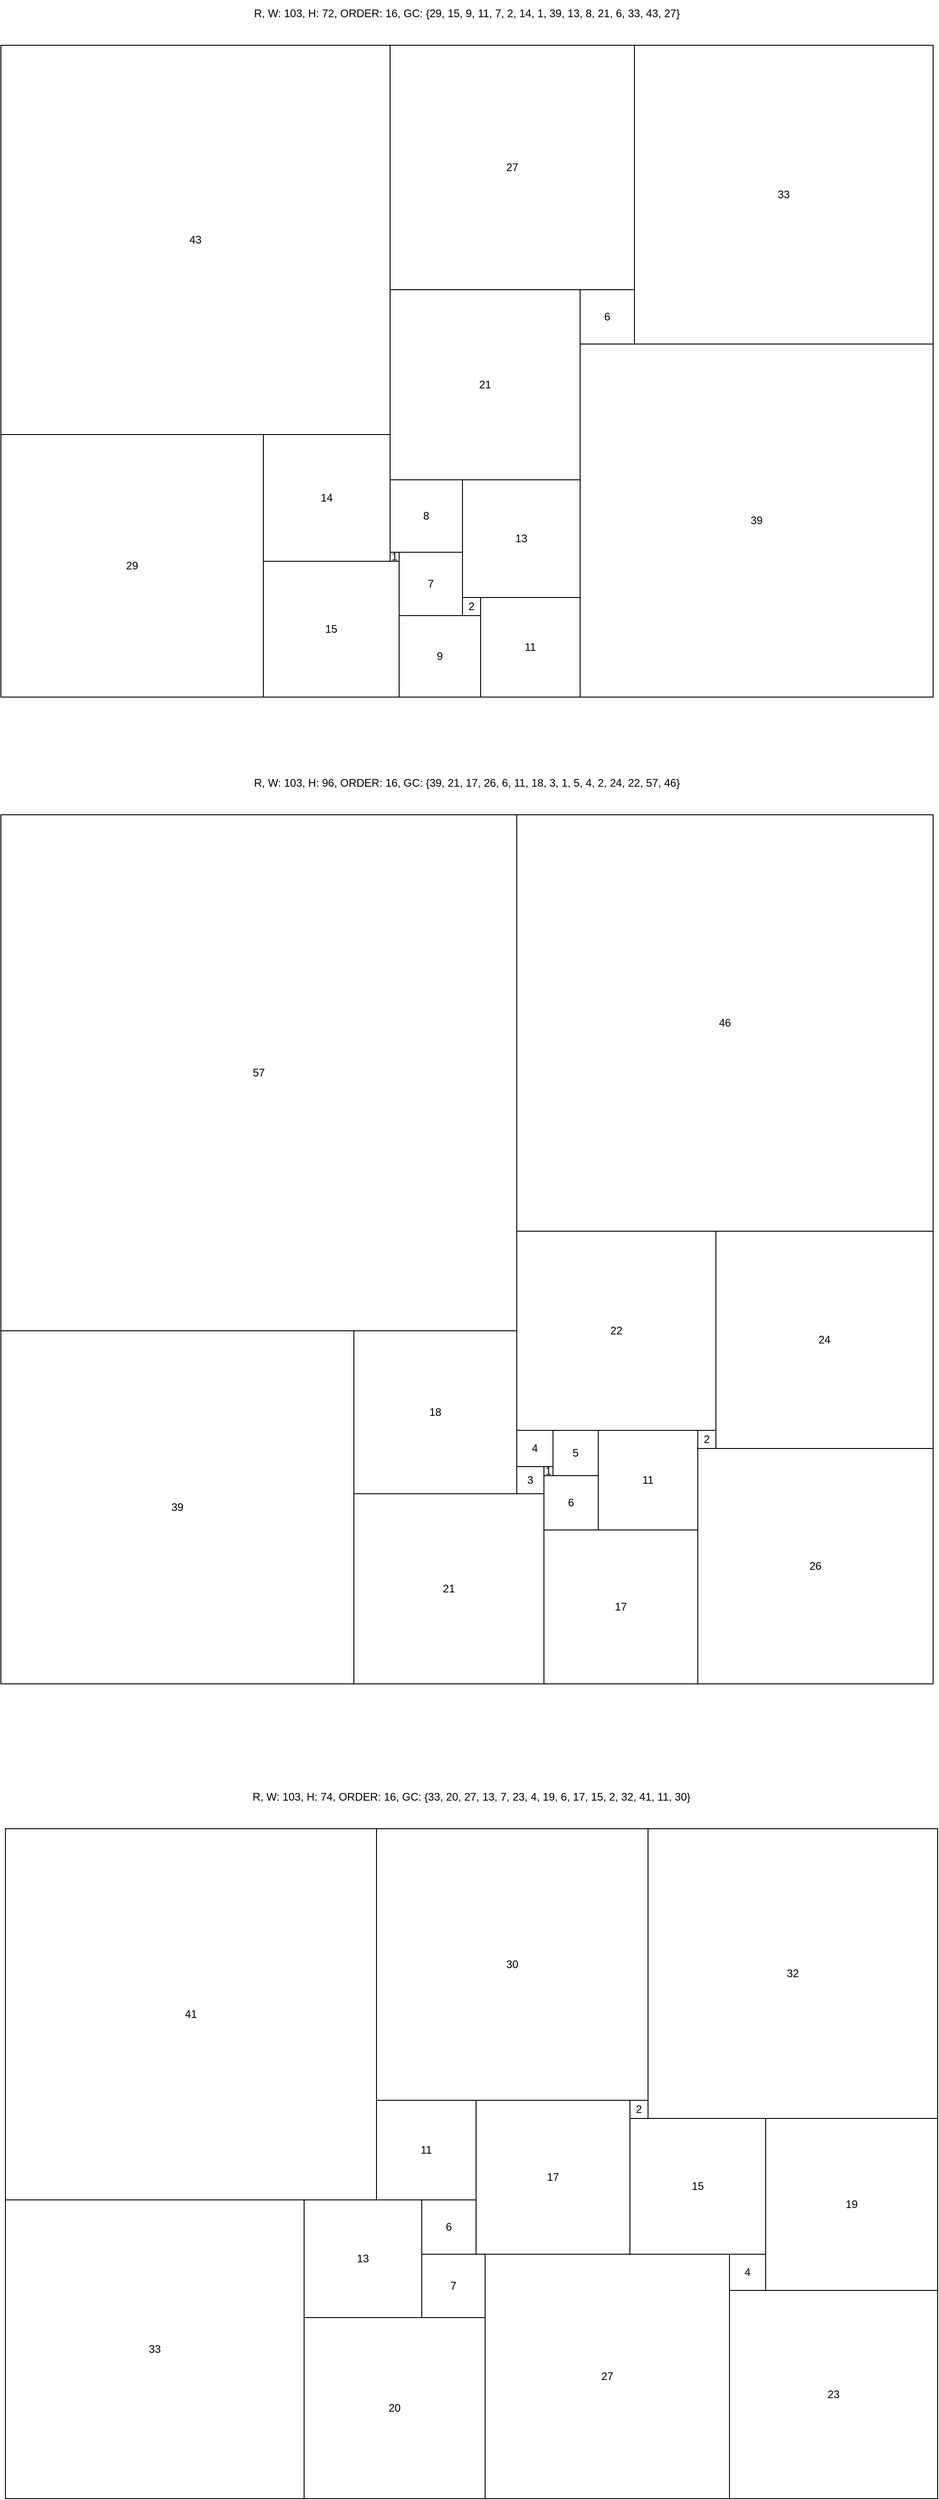 <mxfile version="21.2.1" type="device">
  <diagram name="Page-1" id="H1nZVYqxkzLZFgEqRADx">
    <mxGraphModel dx="1173" dy="2378" grid="1" gridSize="10" guides="1" tooltips="1" connect="1" arrows="1" fold="1" page="1" pageScale="1" pageWidth="850" pageHeight="1100" math="0" shadow="0">
      <root>
        <mxCell id="0" />
        <mxCell id="1" parent="0" />
        <mxCell id="AsBp8XiL8Dx4Y6rQVwFH-4473" value="R, W: 103, H: 72, ORDER: 16, GC: {29, 15, 9, 11, 7, 2, 14, 1, 39, 13, 8, 21, 6, 33, 43, 27} " style="text;html=1;strokeColor=none;fillColor=none;align=center;verticalAlign=middle;whiteSpace=wrap;rounded=0;" parent="1" vertex="1">
          <mxGeometry x="50" width="1030" height="30" as="geometry" />
        </mxCell>
        <mxCell id="AsBp8XiL8Dx4Y6rQVwFH-4558" value="R, W: 103, H: 96, ORDER: 16, GC: {39, 21, 17, 26, 6, 11, 18, 3, 1, 5, 4, 2, 24, 22, 57, 46} " style="text;html=1;strokeColor=none;fillColor=none;align=center;verticalAlign=middle;whiteSpace=wrap;rounded=0;" parent="1" vertex="1">
          <mxGeometry x="50" y="850" width="1030" height="30" as="geometry" />
        </mxCell>
        <mxCell id="AsBp8XiL8Dx4Y6rQVwFH-4643" value="R, W: 103, H: 74, ORDER: 16, GC: {33, 20, 27, 13, 7, 23, 4, 19, 6, 17, 15, 2, 32, 41, 11, 30} " style="text;html=1;strokeColor=none;fillColor=none;align=center;verticalAlign=middle;whiteSpace=wrap;rounded=0;" parent="1" vertex="1">
          <mxGeometry x="55" y="1970" width="1030" height="30" as="geometry" />
        </mxCell>
        <mxCell id="48Amk8JEZeWpcJgRUddv-1" value="" style="group;flipV=1;" vertex="1" connectable="0" parent="1">
          <mxGeometry x="50" y="50" width="1030" height="720" as="geometry" />
        </mxCell>
        <mxCell id="761dnnyQ54j-Cl0NHfQN-4474" value="29" style="rounded=0;whiteSpace=wrap;html=1;" parent="48Amk8JEZeWpcJgRUddv-1" vertex="1">
          <mxGeometry y="430" width="290" height="290" as="geometry" />
        </mxCell>
        <mxCell id="761dnnyQ54j-Cl0NHfQN-4475" value="15" style="rounded=0;whiteSpace=wrap;html=1;" parent="48Amk8JEZeWpcJgRUddv-1" vertex="1">
          <mxGeometry x="290" y="570" width="150" height="150" as="geometry" />
        </mxCell>
        <mxCell id="761dnnyQ54j-Cl0NHfQN-4476" value="9" style="rounded=0;whiteSpace=wrap;html=1;" parent="48Amk8JEZeWpcJgRUddv-1" vertex="1">
          <mxGeometry x="440" y="630" width="90" height="90" as="geometry" />
        </mxCell>
        <mxCell id="761dnnyQ54j-Cl0NHfQN-4477" value="11" style="rounded=0;whiteSpace=wrap;html=1;" parent="48Amk8JEZeWpcJgRUddv-1" vertex="1">
          <mxGeometry x="530" y="610" width="110" height="110" as="geometry" />
        </mxCell>
        <mxCell id="761dnnyQ54j-Cl0NHfQN-4478" value="7" style="rounded=0;whiteSpace=wrap;html=1;" parent="48Amk8JEZeWpcJgRUddv-1" vertex="1">
          <mxGeometry x="440" y="560" width="70" height="70" as="geometry" />
        </mxCell>
        <mxCell id="761dnnyQ54j-Cl0NHfQN-4479" value="2" style="rounded=0;whiteSpace=wrap;html=1;" parent="48Amk8JEZeWpcJgRUddv-1" vertex="1">
          <mxGeometry x="510" y="610" width="20" height="20" as="geometry" />
        </mxCell>
        <mxCell id="761dnnyQ54j-Cl0NHfQN-4480" value="14" style="rounded=0;whiteSpace=wrap;html=1;" parent="48Amk8JEZeWpcJgRUddv-1" vertex="1">
          <mxGeometry x="290" y="430" width="140" height="140" as="geometry" />
        </mxCell>
        <mxCell id="761dnnyQ54j-Cl0NHfQN-4481" value="1" style="rounded=0;whiteSpace=wrap;html=1;" parent="48Amk8JEZeWpcJgRUddv-1" vertex="1">
          <mxGeometry x="430" y="560" width="10" height="10" as="geometry" />
        </mxCell>
        <mxCell id="761dnnyQ54j-Cl0NHfQN-4482" value="39" style="rounded=0;whiteSpace=wrap;html=1;" parent="48Amk8JEZeWpcJgRUddv-1" vertex="1">
          <mxGeometry x="640" y="330" width="390" height="390" as="geometry" />
        </mxCell>
        <mxCell id="761dnnyQ54j-Cl0NHfQN-4483" value="13" style="rounded=0;whiteSpace=wrap;html=1;" parent="48Amk8JEZeWpcJgRUddv-1" vertex="1">
          <mxGeometry x="510" y="480" width="130" height="130" as="geometry" />
        </mxCell>
        <mxCell id="761dnnyQ54j-Cl0NHfQN-4484" value="8" style="rounded=0;whiteSpace=wrap;html=1;" parent="48Amk8JEZeWpcJgRUddv-1" vertex="1">
          <mxGeometry x="430" y="480" width="80" height="80" as="geometry" />
        </mxCell>
        <mxCell id="761dnnyQ54j-Cl0NHfQN-4485" value="21" style="rounded=0;whiteSpace=wrap;html=1;" parent="48Amk8JEZeWpcJgRUddv-1" vertex="1">
          <mxGeometry x="430" y="270" width="210" height="210" as="geometry" />
        </mxCell>
        <mxCell id="761dnnyQ54j-Cl0NHfQN-4486" value="6" style="rounded=0;whiteSpace=wrap;html=1;" parent="48Amk8JEZeWpcJgRUddv-1" vertex="1">
          <mxGeometry x="640" y="270" width="60" height="60" as="geometry" />
        </mxCell>
        <mxCell id="761dnnyQ54j-Cl0NHfQN-4487" value="33" style="rounded=0;whiteSpace=wrap;html=1;" parent="48Amk8JEZeWpcJgRUddv-1" vertex="1">
          <mxGeometry x="700" width="330" height="330" as="geometry" />
        </mxCell>
        <mxCell id="761dnnyQ54j-Cl0NHfQN-4488" value="43" style="rounded=0;whiteSpace=wrap;html=1;" parent="48Amk8JEZeWpcJgRUddv-1" vertex="1">
          <mxGeometry width="430" height="430" as="geometry" />
        </mxCell>
        <mxCell id="761dnnyQ54j-Cl0NHfQN-4489" value="27" style="rounded=0;whiteSpace=wrap;html=1;" parent="48Amk8JEZeWpcJgRUddv-1" vertex="1">
          <mxGeometry x="430" width="270" height="270" as="geometry" />
        </mxCell>
        <mxCell id="48Amk8JEZeWpcJgRUddv-2" value="" style="group;flipV=1;" vertex="1" connectable="0" parent="1">
          <mxGeometry x="50" y="900" width="1030" height="960" as="geometry" />
        </mxCell>
        <mxCell id="761dnnyQ54j-Cl0NHfQN-4559" value="39" style="rounded=0;whiteSpace=wrap;html=1;" parent="48Amk8JEZeWpcJgRUddv-2" vertex="1">
          <mxGeometry y="570" width="390" height="390" as="geometry" />
        </mxCell>
        <mxCell id="761dnnyQ54j-Cl0NHfQN-4560" value="21" style="rounded=0;whiteSpace=wrap;html=1;" parent="48Amk8JEZeWpcJgRUddv-2" vertex="1">
          <mxGeometry x="390" y="750" width="210" height="210" as="geometry" />
        </mxCell>
        <mxCell id="761dnnyQ54j-Cl0NHfQN-4561" value="17" style="rounded=0;whiteSpace=wrap;html=1;" parent="48Amk8JEZeWpcJgRUddv-2" vertex="1">
          <mxGeometry x="600" y="790" width="170" height="170" as="geometry" />
        </mxCell>
        <mxCell id="761dnnyQ54j-Cl0NHfQN-4562" value="26" style="rounded=0;whiteSpace=wrap;html=1;" parent="48Amk8JEZeWpcJgRUddv-2" vertex="1">
          <mxGeometry x="770" y="700" width="260" height="260" as="geometry" />
        </mxCell>
        <mxCell id="761dnnyQ54j-Cl0NHfQN-4563" value="6" style="rounded=0;whiteSpace=wrap;html=1;" parent="48Amk8JEZeWpcJgRUddv-2" vertex="1">
          <mxGeometry x="600" y="730" width="60" height="60" as="geometry" />
        </mxCell>
        <mxCell id="761dnnyQ54j-Cl0NHfQN-4564" value="11" style="rounded=0;whiteSpace=wrap;html=1;" parent="48Amk8JEZeWpcJgRUddv-2" vertex="1">
          <mxGeometry x="660" y="680" width="110" height="110" as="geometry" />
        </mxCell>
        <mxCell id="761dnnyQ54j-Cl0NHfQN-4565" value="18" style="rounded=0;whiteSpace=wrap;html=1;" parent="48Amk8JEZeWpcJgRUddv-2" vertex="1">
          <mxGeometry x="390" y="570" width="180" height="180" as="geometry" />
        </mxCell>
        <mxCell id="761dnnyQ54j-Cl0NHfQN-4566" value="3" style="rounded=0;whiteSpace=wrap;html=1;" parent="48Amk8JEZeWpcJgRUddv-2" vertex="1">
          <mxGeometry x="570" y="720" width="30" height="30" as="geometry" />
        </mxCell>
        <mxCell id="761dnnyQ54j-Cl0NHfQN-4567" value="1" style="rounded=0;whiteSpace=wrap;html=1;" parent="48Amk8JEZeWpcJgRUddv-2" vertex="1">
          <mxGeometry x="600" y="720" width="10" height="10" as="geometry" />
        </mxCell>
        <mxCell id="761dnnyQ54j-Cl0NHfQN-4568" value="5" style="rounded=0;whiteSpace=wrap;html=1;" parent="48Amk8JEZeWpcJgRUddv-2" vertex="1">
          <mxGeometry x="610" y="680" width="50" height="50" as="geometry" />
        </mxCell>
        <mxCell id="761dnnyQ54j-Cl0NHfQN-4569" value="4" style="rounded=0;whiteSpace=wrap;html=1;" parent="48Amk8JEZeWpcJgRUddv-2" vertex="1">
          <mxGeometry x="570" y="680" width="40" height="40" as="geometry" />
        </mxCell>
        <mxCell id="761dnnyQ54j-Cl0NHfQN-4570" value="2" style="rounded=0;whiteSpace=wrap;html=1;" parent="48Amk8JEZeWpcJgRUddv-2" vertex="1">
          <mxGeometry x="770" y="680" width="20" height="20" as="geometry" />
        </mxCell>
        <mxCell id="761dnnyQ54j-Cl0NHfQN-4571" value="24" style="rounded=0;whiteSpace=wrap;html=1;" parent="48Amk8JEZeWpcJgRUddv-2" vertex="1">
          <mxGeometry x="790" y="460" width="240" height="240" as="geometry" />
        </mxCell>
        <mxCell id="761dnnyQ54j-Cl0NHfQN-4572" value="22" style="rounded=0;whiteSpace=wrap;html=1;" parent="48Amk8JEZeWpcJgRUddv-2" vertex="1">
          <mxGeometry x="570" y="460" width="220" height="220" as="geometry" />
        </mxCell>
        <mxCell id="761dnnyQ54j-Cl0NHfQN-4573" value="57" style="rounded=0;whiteSpace=wrap;html=1;" parent="48Amk8JEZeWpcJgRUddv-2" vertex="1">
          <mxGeometry width="570" height="570" as="geometry" />
        </mxCell>
        <mxCell id="761dnnyQ54j-Cl0NHfQN-4574" value="46" style="rounded=0;whiteSpace=wrap;html=1;" parent="48Amk8JEZeWpcJgRUddv-2" vertex="1">
          <mxGeometry x="570" width="460" height="460" as="geometry" />
        </mxCell>
        <mxCell id="48Amk8JEZeWpcJgRUddv-3" value="" style="group;flipV=1;" vertex="1" connectable="0" parent="1">
          <mxGeometry x="55" y="2020" width="1030" height="740" as="geometry" />
        </mxCell>
        <mxCell id="761dnnyQ54j-Cl0NHfQN-4644" value="33" style="rounded=0;whiteSpace=wrap;html=1;" parent="48Amk8JEZeWpcJgRUddv-3" vertex="1">
          <mxGeometry y="410" width="330" height="330" as="geometry" />
        </mxCell>
        <mxCell id="761dnnyQ54j-Cl0NHfQN-4645" value="20" style="rounded=0;whiteSpace=wrap;html=1;" parent="48Amk8JEZeWpcJgRUddv-3" vertex="1">
          <mxGeometry x="330" y="540" width="200" height="200" as="geometry" />
        </mxCell>
        <mxCell id="761dnnyQ54j-Cl0NHfQN-4646" value="27" style="rounded=0;whiteSpace=wrap;html=1;" parent="48Amk8JEZeWpcJgRUddv-3" vertex="1">
          <mxGeometry x="530" y="470" width="270" height="270" as="geometry" />
        </mxCell>
        <mxCell id="761dnnyQ54j-Cl0NHfQN-4647" value="13" style="rounded=0;whiteSpace=wrap;html=1;" parent="48Amk8JEZeWpcJgRUddv-3" vertex="1">
          <mxGeometry x="330" y="410" width="130" height="130" as="geometry" />
        </mxCell>
        <mxCell id="761dnnyQ54j-Cl0NHfQN-4648" value="7" style="rounded=0;whiteSpace=wrap;html=1;" parent="48Amk8JEZeWpcJgRUddv-3" vertex="1">
          <mxGeometry x="460" y="470" width="70" height="70" as="geometry" />
        </mxCell>
        <mxCell id="761dnnyQ54j-Cl0NHfQN-4649" value="23" style="rounded=0;whiteSpace=wrap;html=1;" parent="48Amk8JEZeWpcJgRUddv-3" vertex="1">
          <mxGeometry x="800" y="510" width="230" height="230" as="geometry" />
        </mxCell>
        <mxCell id="761dnnyQ54j-Cl0NHfQN-4650" value="4" style="rounded=0;whiteSpace=wrap;html=1;" parent="48Amk8JEZeWpcJgRUddv-3" vertex="1">
          <mxGeometry x="800" y="470" width="40" height="40" as="geometry" />
        </mxCell>
        <mxCell id="761dnnyQ54j-Cl0NHfQN-4651" value="19" style="rounded=0;whiteSpace=wrap;html=1;" parent="48Amk8JEZeWpcJgRUddv-3" vertex="1">
          <mxGeometry x="840" y="320" width="190" height="190" as="geometry" />
        </mxCell>
        <mxCell id="761dnnyQ54j-Cl0NHfQN-4652" value="6" style="rounded=0;whiteSpace=wrap;html=1;" parent="48Amk8JEZeWpcJgRUddv-3" vertex="1">
          <mxGeometry x="460" y="410" width="60" height="60" as="geometry" />
        </mxCell>
        <mxCell id="761dnnyQ54j-Cl0NHfQN-4653" value="17" style="rounded=0;whiteSpace=wrap;html=1;" parent="48Amk8JEZeWpcJgRUddv-3" vertex="1">
          <mxGeometry x="520" y="300" width="170" height="170" as="geometry" />
        </mxCell>
        <mxCell id="761dnnyQ54j-Cl0NHfQN-4654" value="15" style="rounded=0;whiteSpace=wrap;html=1;" parent="48Amk8JEZeWpcJgRUddv-3" vertex="1">
          <mxGeometry x="690" y="320" width="150" height="150" as="geometry" />
        </mxCell>
        <mxCell id="761dnnyQ54j-Cl0NHfQN-4655" value="2" style="rounded=0;whiteSpace=wrap;html=1;" parent="48Amk8JEZeWpcJgRUddv-3" vertex="1">
          <mxGeometry x="690" y="300" width="20" height="20" as="geometry" />
        </mxCell>
        <mxCell id="761dnnyQ54j-Cl0NHfQN-4656" value="32" style="rounded=0;whiteSpace=wrap;html=1;" parent="48Amk8JEZeWpcJgRUddv-3" vertex="1">
          <mxGeometry x="710" width="320" height="320" as="geometry" />
        </mxCell>
        <mxCell id="761dnnyQ54j-Cl0NHfQN-4657" value="41" style="rounded=0;whiteSpace=wrap;html=1;" parent="48Amk8JEZeWpcJgRUddv-3" vertex="1">
          <mxGeometry width="410" height="410" as="geometry" />
        </mxCell>
        <mxCell id="761dnnyQ54j-Cl0NHfQN-4658" value="11" style="rounded=0;whiteSpace=wrap;html=1;" parent="48Amk8JEZeWpcJgRUddv-3" vertex="1">
          <mxGeometry x="410" y="300" width="110" height="110" as="geometry" />
        </mxCell>
        <mxCell id="761dnnyQ54j-Cl0NHfQN-4659" value="30" style="rounded=0;whiteSpace=wrap;html=1;" parent="48Amk8JEZeWpcJgRUddv-3" vertex="1">
          <mxGeometry x="410" width="300" height="300" as="geometry" />
        </mxCell>
      </root>
    </mxGraphModel>
  </diagram>
</mxfile>

